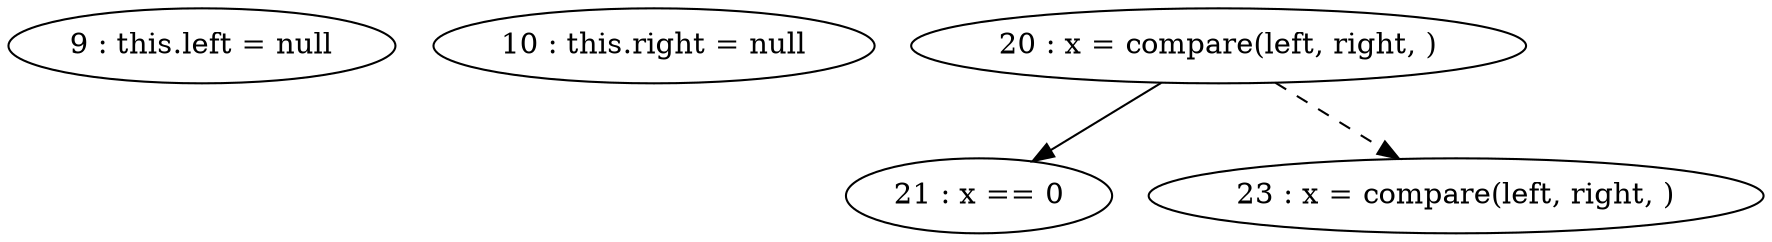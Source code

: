 digraph G {
"9 : this.left = null"
"10 : this.right = null"
"20 : x = compare(left, right, )"
"20 : x = compare(left, right, )" -> "21 : x == 0"
"20 : x = compare(left, right, )" -> "23 : x = compare(left, right, )" [style=dashed]
"21 : x == 0"
"23 : x = compare(left, right, )"
}